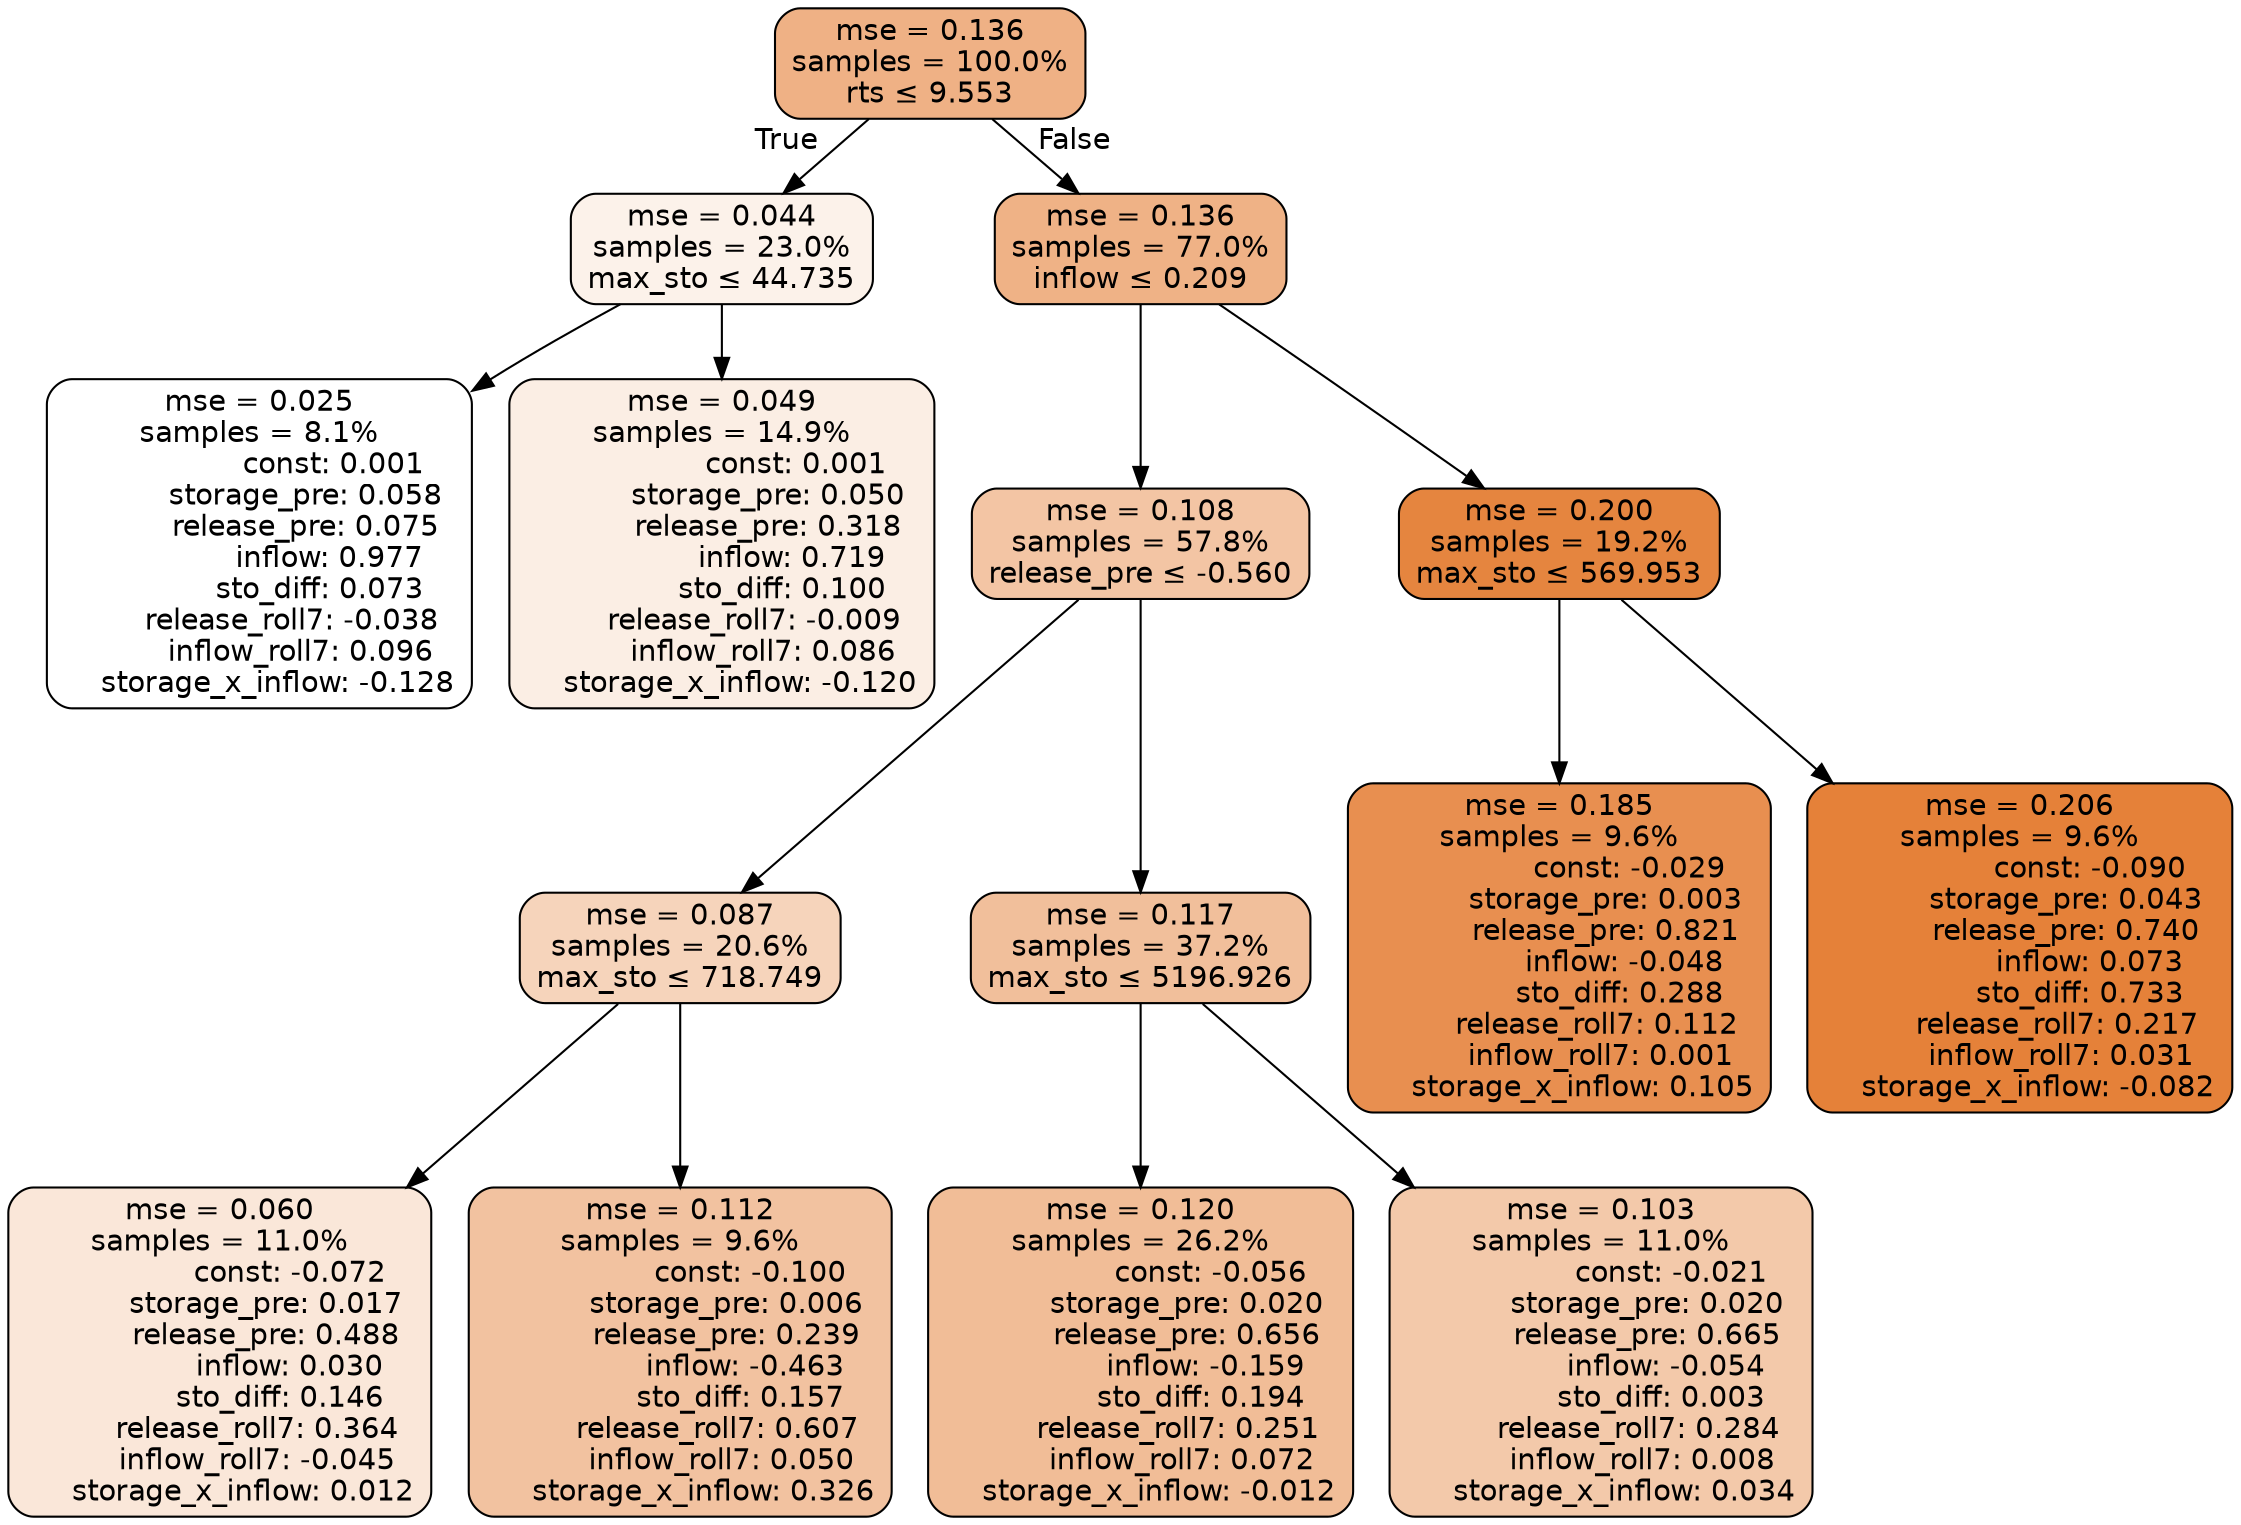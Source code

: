 digraph tree {
bgcolor="transparent"
node [shape=rectangle, style="filled, rounded", color="black", fontname=helvetica] ;
edge [fontname=helvetica] ;
	"0" [label="mse = 0.136
samples = 100.0%
rts &le; 9.553", fillcolor="#efb185"]
	"1" [label="mse = 0.044
samples = 23.0%
max_sto &le; 44.735", fillcolor="#fcf2ea"]
	"2" [label="mse = 0.025
samples = 8.1%
                const: 0.001
          storage_pre: 0.058
          release_pre: 0.075
               inflow: 0.977
             sto_diff: 0.073
       release_roll7: -0.038
         inflow_roll7: 0.096
    storage_x_inflow: -0.128", fillcolor="#ffffff"]
	"3" [label="mse = 0.049
samples = 14.9%
                const: 0.001
          storage_pre: 0.050
          release_pre: 0.318
               inflow: 0.719
             sto_diff: 0.100
       release_roll7: -0.009
         inflow_roll7: 0.086
    storage_x_inflow: -0.120", fillcolor="#fbeee4"]
	"4" [label="mse = 0.136
samples = 77.0%
inflow &le; 0.209", fillcolor="#efb286"]
	"5" [label="mse = 0.108
samples = 57.8%
release_pre &le; -0.560", fillcolor="#f3c5a4"]
	"6" [label="mse = 0.087
samples = 20.6%
max_sto &le; 718.749", fillcolor="#f6d4bb"]
	"7" [label="mse = 0.060
samples = 11.0%
               const: -0.072
          storage_pre: 0.017
          release_pre: 0.488
               inflow: 0.030
             sto_diff: 0.146
        release_roll7: 0.364
        inflow_roll7: -0.045
     storage_x_inflow: 0.012", fillcolor="#fae7d9"]
	"8" [label="mse = 0.112
samples = 9.6%
               const: -0.100
          storage_pre: 0.006
          release_pre: 0.239
              inflow: -0.463
             sto_diff: 0.157
        release_roll7: 0.607
         inflow_roll7: 0.050
     storage_x_inflow: 0.326", fillcolor="#f2c2a0"]
	"9" [label="mse = 0.117
samples = 37.2%
max_sto &le; 5196.926", fillcolor="#f1bf9b"]
	"10" [label="mse = 0.120
samples = 26.2%
               const: -0.056
          storage_pre: 0.020
          release_pre: 0.656
              inflow: -0.159
             sto_diff: 0.194
        release_roll7: 0.251
         inflow_roll7: 0.072
    storage_x_inflow: -0.012", fillcolor="#f1bd97"]
	"11" [label="mse = 0.103
samples = 11.0%
               const: -0.021
          storage_pre: 0.020
          release_pre: 0.665
              inflow: -0.054
             sto_diff: 0.003
        release_roll7: 0.284
         inflow_roll7: 0.008
     storage_x_inflow: 0.034", fillcolor="#f3c9aa"]
	"12" [label="mse = 0.200
samples = 19.2%
max_sto &le; 569.953", fillcolor="#e5853f"]
	"13" [label="mse = 0.185
samples = 9.6%
               const: -0.029
          storage_pre: 0.003
          release_pre: 0.821
              inflow: -0.048
             sto_diff: 0.288
        release_roll7: 0.112
         inflow_roll7: 0.001
     storage_x_inflow: 0.105", fillcolor="#e88f50"]
	"14" [label="mse = 0.206
samples = 9.6%
               const: -0.090
          storage_pre: 0.043
          release_pre: 0.740
               inflow: 0.073
             sto_diff: 0.733
        release_roll7: 0.217
         inflow_roll7: 0.031
    storage_x_inflow: -0.082", fillcolor="#e58139"]

	"0" -> "1" [labeldistance=2.5, labelangle=45, headlabel="True"]
	"1" -> "2"
	"1" -> "3"
	"0" -> "4" [labeldistance=2.5, labelangle=-45, headlabel="False"]
	"4" -> "5"
	"5" -> "6"
	"6" -> "7"
	"6" -> "8"
	"5" -> "9"
	"9" -> "10"
	"9" -> "11"
	"4" -> "12"
	"12" -> "13"
	"12" -> "14"
}